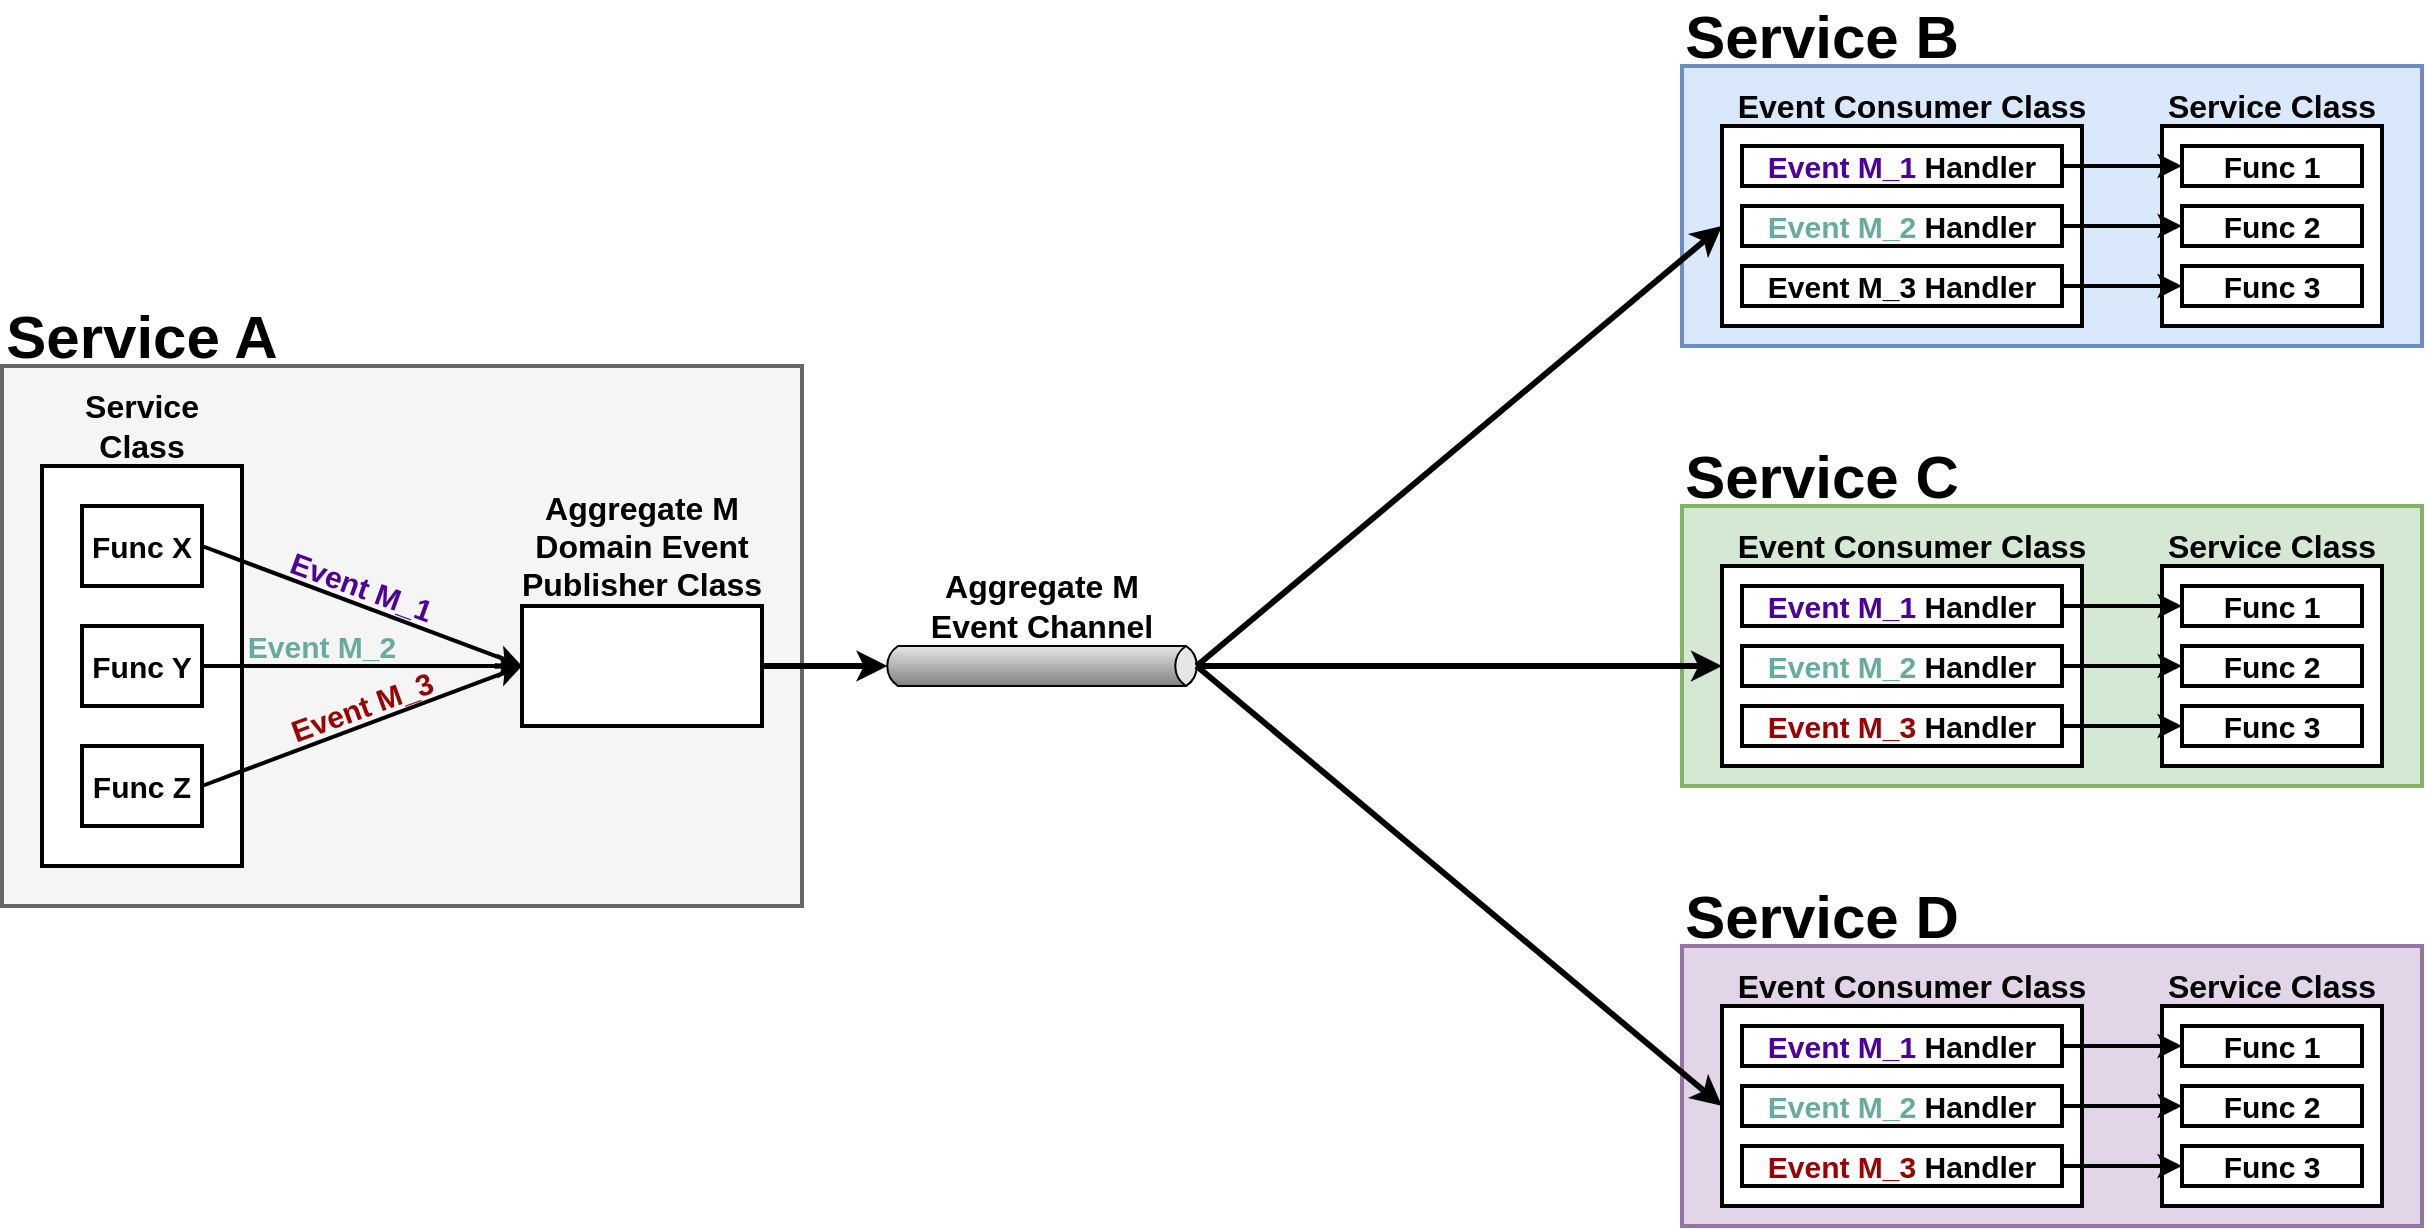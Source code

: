<mxfile version="12.9.9" type="device"><diagram id="GZInFui61jdbsOCQoQ04" name="Page-1"><mxGraphModel dx="1302" dy="1901" grid="1" gridSize="10" guides="1" tooltips="1" connect="1" arrows="1" fold="1" page="1" pageScale="1" pageWidth="1920" pageHeight="1200" math="0" shadow="0"><root><mxCell id="0"/><mxCell id="1" parent="0"/><mxCell id="4awok9ftY_Xgayei_34J-96" value="" style="rounded=0;whiteSpace=wrap;html=1;strokeWidth=2;fillColor=#dae8fc;strokeColor=#6c8ebf;" parent="1" vertex="1"><mxGeometry x="1280" y="-20" width="370" height="140" as="geometry"/></mxCell><mxCell id="4awok9ftY_Xgayei_34J-76" value="" style="rounded=0;whiteSpace=wrap;html=1;strokeWidth=2;fillColor=#f5f5f5;strokeColor=#666666;fontColor=#333333;" parent="1" vertex="1"><mxGeometry x="440" y="130" width="400" height="270" as="geometry"/></mxCell><mxCell id="4awok9ftY_Xgayei_34J-3" value="" style="rounded=0;whiteSpace=wrap;html=1;strokeWidth=2;" parent="1" vertex="1"><mxGeometry x="460" y="180" width="100" height="200" as="geometry"/></mxCell><mxCell id="4awok9ftY_Xgayei_34J-10" value="&lt;font style=&quot;font-size: 15px&quot;&gt;&lt;b&gt;Func X&lt;/b&gt;&lt;/font&gt;" style="rounded=0;whiteSpace=wrap;html=1;strokeWidth=2;" parent="1" vertex="1"><mxGeometry x="480" y="200" width="60" height="40" as="geometry"/></mxCell><mxCell id="4awok9ftY_Xgayei_34J-11" value="&lt;font style=&quot;font-size: 15px&quot;&gt;&lt;b&gt;Func Y&lt;/b&gt;&lt;/font&gt;" style="rounded=0;whiteSpace=wrap;html=1;strokeWidth=2;" parent="1" vertex="1"><mxGeometry x="480" y="260" width="60" height="40" as="geometry"/></mxCell><mxCell id="4awok9ftY_Xgayei_34J-12" value="&lt;font style=&quot;font-size: 15px&quot;&gt;&lt;b&gt;Func Z&lt;/b&gt;&lt;/font&gt;" style="rounded=0;whiteSpace=wrap;html=1;strokeWidth=2;" parent="1" vertex="1"><mxGeometry x="480" y="320" width="60" height="40" as="geometry"/></mxCell><mxCell id="4awok9ftY_Xgayei_34J-80" value="" style="strokeWidth=1;outlineConnect=0;dashed=0;align=center;html=1;fontSize=8;shape=mxgraph.eip.messageChannel;verticalLabelPosition=bottom;labelBackgroundColor=#ffffff;verticalAlign=top;" parent="1" vertex="1"><mxGeometry x="880" y="270" width="160" height="20" as="geometry"/></mxCell><mxCell id="4awok9ftY_Xgayei_34J-81" value="&lt;font style=&quot;font-size: 16px&quot;&gt;&lt;b&gt;Aggregate M Event Channel&lt;/b&gt;&lt;/font&gt;" style="text;html=1;strokeColor=none;fillColor=none;align=center;verticalAlign=middle;whiteSpace=wrap;rounded=0;" parent="1" vertex="1"><mxGeometry x="890" y="230" width="140" height="40" as="geometry"/></mxCell><mxCell id="4awok9ftY_Xgayei_34J-84" value="&lt;font size=&quot;1&quot;&gt;&lt;b style=&quot;font-size: 30px&quot;&gt;Service A&lt;/b&gt;&lt;/font&gt;" style="text;html=1;strokeColor=none;fillColor=none;align=center;verticalAlign=middle;whiteSpace=wrap;rounded=0;" parent="1" vertex="1"><mxGeometry x="440" y="100" width="140" height="30" as="geometry"/></mxCell><mxCell id="4awok9ftY_Xgayei_34J-91" value="" style="rounded=0;whiteSpace=wrap;html=1;strokeWidth=2;" parent="1" vertex="1"><mxGeometry x="1300" y="10" width="180" height="100" as="geometry"/></mxCell><mxCell id="4awok9ftY_Xgayei_34J-92" value="&lt;font style=&quot;font-size: 15px&quot;&gt;&lt;b&gt;&lt;font color=&quot;#4c0099&quot;&gt;Event M_1&lt;/font&gt; Handler&lt;/b&gt;&lt;/font&gt;" style="rounded=0;whiteSpace=wrap;html=1;strokeWidth=2;" parent="1" vertex="1"><mxGeometry x="1310" y="20" width="160" height="20" as="geometry"/></mxCell><mxCell id="4awok9ftY_Xgayei_34J-93" value="&lt;font style=&quot;font-size: 15px&quot;&gt;&lt;b&gt;&lt;font color=&quot;#67ab9f&quot;&gt;Event M_2&lt;/font&gt; Handler&lt;/b&gt;&lt;/font&gt;" style="rounded=0;whiteSpace=wrap;html=1;strokeWidth=2;" parent="1" vertex="1"><mxGeometry x="1310" y="50" width="160" height="20" as="geometry"/></mxCell><mxCell id="4awok9ftY_Xgayei_34J-94" value="&lt;font style=&quot;font-size: 15px&quot;&gt;&lt;b&gt;Event M_3 Handler&lt;/b&gt;&lt;/font&gt;" style="rounded=0;whiteSpace=wrap;html=1;strokeWidth=2;" parent="1" vertex="1"><mxGeometry x="1310" y="80" width="160" height="20" as="geometry"/></mxCell><mxCell id="4awok9ftY_Xgayei_34J-95" value="&lt;font style=&quot;font-size: 16px&quot;&gt;&lt;b&gt;Event Consumer Class&lt;/b&gt;&lt;/font&gt;" style="text;html=1;strokeColor=none;fillColor=none;align=center;verticalAlign=middle;whiteSpace=wrap;rounded=0;" parent="1" vertex="1"><mxGeometry x="1290" y="-10" width="210" height="20" as="geometry"/></mxCell><mxCell id="4awok9ftY_Xgayei_34J-97" value="&lt;font size=&quot;1&quot;&gt;&lt;b style=&quot;font-size: 30px&quot;&gt;Service B&lt;/b&gt;&lt;/font&gt;" style="text;html=1;strokeColor=none;fillColor=none;align=center;verticalAlign=middle;whiteSpace=wrap;rounded=0;" parent="1" vertex="1"><mxGeometry x="1280" y="-50" width="140" height="30" as="geometry"/></mxCell><mxCell id="4awok9ftY_Xgayei_34J-98" value="" style="rounded=0;whiteSpace=wrap;html=1;strokeWidth=2;" parent="1" vertex="1"><mxGeometry x="1520" y="10" width="110" height="100" as="geometry"/></mxCell><mxCell id="4awok9ftY_Xgayei_34J-99" value="&lt;font style=&quot;font-size: 16px&quot;&gt;&lt;b&gt;Service Class&lt;/b&gt;&lt;/font&gt;" style="text;html=1;strokeColor=none;fillColor=none;align=center;verticalAlign=middle;whiteSpace=wrap;rounded=0;" parent="1" vertex="1"><mxGeometry x="1520" y="-10" width="110" height="20" as="geometry"/></mxCell><mxCell id="4awok9ftY_Xgayei_34J-100" value="&lt;font style=&quot;font-size: 16px&quot;&gt;&lt;b&gt;Service&lt;br&gt;Class&lt;/b&gt;&lt;/font&gt;" style="text;html=1;strokeColor=none;fillColor=none;align=center;verticalAlign=middle;whiteSpace=wrap;rounded=0;" parent="1" vertex="1"><mxGeometry x="470" y="140" width="80" height="40" as="geometry"/></mxCell><mxCell id="4awok9ftY_Xgayei_34J-101" value="&lt;font style=&quot;font-size: 15px&quot;&gt;&lt;b&gt;Func 1&lt;/b&gt;&lt;/font&gt;" style="rounded=0;whiteSpace=wrap;html=1;strokeWidth=2;" parent="1" vertex="1"><mxGeometry x="1530" y="20" width="90" height="20" as="geometry"/></mxCell><mxCell id="4awok9ftY_Xgayei_34J-102" value="&lt;font style=&quot;font-size: 15px&quot;&gt;&lt;b&gt;Func 2&lt;/b&gt;&lt;/font&gt;" style="rounded=0;whiteSpace=wrap;html=1;strokeWidth=2;" parent="1" vertex="1"><mxGeometry x="1530" y="50" width="90" height="20" as="geometry"/></mxCell><mxCell id="4awok9ftY_Xgayei_34J-103" value="&lt;font style=&quot;font-size: 15px&quot;&gt;&lt;b&gt;Func 3&lt;/b&gt;&lt;/font&gt;" style="rounded=0;whiteSpace=wrap;html=1;strokeWidth=2;" parent="1" vertex="1"><mxGeometry x="1530" y="80" width="90" height="20" as="geometry"/></mxCell><mxCell id="4awok9ftY_Xgayei_34J-105" value="" style="rounded=0;whiteSpace=wrap;html=1;strokeWidth=2;fillColor=#d5e8d4;strokeColor=#82b366;" parent="1" vertex="1"><mxGeometry x="1280" y="200" width="370" height="140" as="geometry"/></mxCell><mxCell id="4awok9ftY_Xgayei_34J-106" value="" style="rounded=0;whiteSpace=wrap;html=1;strokeWidth=2;" parent="1" vertex="1"><mxGeometry x="1300" y="230" width="180" height="100" as="geometry"/></mxCell><mxCell id="4awok9ftY_Xgayei_34J-107" value="&lt;font style=&quot;font-size: 15px&quot;&gt;&lt;b&gt;&lt;font color=&quot;#4c0099&quot;&gt;Event M_1&lt;/font&gt; Handler&lt;/b&gt;&lt;/font&gt;" style="rounded=0;whiteSpace=wrap;html=1;strokeWidth=2;" parent="1" vertex="1"><mxGeometry x="1310" y="240" width="160" height="20" as="geometry"/></mxCell><mxCell id="4awok9ftY_Xgayei_34J-108" value="&lt;font style=&quot;font-size: 15px&quot;&gt;&lt;b&gt;&lt;font color=&quot;#67ab9f&quot;&gt;Event M_2&lt;/font&gt; Handler&lt;/b&gt;&lt;/font&gt;" style="rounded=0;whiteSpace=wrap;html=1;strokeWidth=2;" parent="1" vertex="1"><mxGeometry x="1310" y="270" width="160" height="20" as="geometry"/></mxCell><mxCell id="4awok9ftY_Xgayei_34J-109" value="&lt;font style=&quot;font-size: 15px&quot;&gt;&lt;b&gt;&lt;font color=&quot;#990000&quot;&gt;Event M_3&lt;/font&gt; Handler&lt;/b&gt;&lt;/font&gt;" style="rounded=0;whiteSpace=wrap;html=1;strokeWidth=2;" parent="1" vertex="1"><mxGeometry x="1310" y="300" width="160" height="20" as="geometry"/></mxCell><mxCell id="4awok9ftY_Xgayei_34J-110" value="&lt;font style=&quot;font-size: 16px&quot;&gt;&lt;b&gt;Event Consumer Class&lt;/b&gt;&lt;/font&gt;" style="text;html=1;strokeColor=none;fillColor=none;align=center;verticalAlign=middle;whiteSpace=wrap;rounded=0;" parent="1" vertex="1"><mxGeometry x="1290" y="210" width="210" height="20" as="geometry"/></mxCell><mxCell id="4awok9ftY_Xgayei_34J-111" value="&lt;font size=&quot;1&quot;&gt;&lt;b style=&quot;font-size: 30px&quot;&gt;Service C&lt;/b&gt;&lt;/font&gt;" style="text;html=1;strokeColor=none;fillColor=none;align=center;verticalAlign=middle;whiteSpace=wrap;rounded=0;" parent="1" vertex="1"><mxGeometry x="1280" y="170" width="140" height="30" as="geometry"/></mxCell><mxCell id="4awok9ftY_Xgayei_34J-112" value="" style="rounded=0;whiteSpace=wrap;html=1;strokeWidth=2;" parent="1" vertex="1"><mxGeometry x="1520" y="230" width="110" height="100" as="geometry"/></mxCell><mxCell id="4awok9ftY_Xgayei_34J-113" value="&lt;font style=&quot;font-size: 16px&quot;&gt;&lt;b&gt;Service Class&lt;/b&gt;&lt;/font&gt;" style="text;html=1;strokeColor=none;fillColor=none;align=center;verticalAlign=middle;whiteSpace=wrap;rounded=0;" parent="1" vertex="1"><mxGeometry x="1520" y="210" width="110" height="20" as="geometry"/></mxCell><mxCell id="4awok9ftY_Xgayei_34J-114" value="&lt;font style=&quot;font-size: 15px&quot;&gt;&lt;b&gt;Func 1&lt;/b&gt;&lt;/font&gt;" style="rounded=0;whiteSpace=wrap;html=1;strokeWidth=2;" parent="1" vertex="1"><mxGeometry x="1530" y="240" width="90" height="20" as="geometry"/></mxCell><mxCell id="4awok9ftY_Xgayei_34J-115" value="&lt;font style=&quot;font-size: 15px&quot;&gt;&lt;b&gt;Func 2&lt;/b&gt;&lt;/font&gt;" style="rounded=0;whiteSpace=wrap;html=1;strokeWidth=2;" parent="1" vertex="1"><mxGeometry x="1530" y="270" width="90" height="20" as="geometry"/></mxCell><mxCell id="4awok9ftY_Xgayei_34J-116" value="&lt;font style=&quot;font-size: 15px&quot;&gt;&lt;b&gt;Func 3&lt;/b&gt;&lt;/font&gt;" style="rounded=0;whiteSpace=wrap;html=1;strokeWidth=2;" parent="1" vertex="1"><mxGeometry x="1530" y="300" width="90" height="20" as="geometry"/></mxCell><mxCell id="4awok9ftY_Xgayei_34J-117" value="" style="rounded=0;whiteSpace=wrap;html=1;strokeWidth=2;fillColor=#e1d5e7;strokeColor=#9673a6;" parent="1" vertex="1"><mxGeometry x="1280" y="420" width="370" height="140" as="geometry"/></mxCell><mxCell id="4awok9ftY_Xgayei_34J-118" value="" style="rounded=0;whiteSpace=wrap;html=1;strokeWidth=2;" parent="1" vertex="1"><mxGeometry x="1300" y="450" width="180" height="100" as="geometry"/></mxCell><mxCell id="4awok9ftY_Xgayei_34J-119" value="&lt;font style=&quot;font-size: 15px&quot;&gt;&lt;b&gt;&lt;font color=&quot;#4c0099&quot;&gt;Event M_1&lt;/font&gt; Handler&lt;/b&gt;&lt;/font&gt;" style="rounded=0;whiteSpace=wrap;html=1;strokeWidth=2;" parent="1" vertex="1"><mxGeometry x="1310" y="460" width="160" height="20" as="geometry"/></mxCell><mxCell id="4awok9ftY_Xgayei_34J-120" value="&lt;font style=&quot;font-size: 15px&quot;&gt;&lt;b&gt;&lt;font color=&quot;#67ab9f&quot;&gt;Event M_2&lt;/font&gt; Handler&lt;/b&gt;&lt;/font&gt;" style="rounded=0;whiteSpace=wrap;html=1;strokeWidth=2;" parent="1" vertex="1"><mxGeometry x="1310" y="490" width="160" height="20" as="geometry"/></mxCell><mxCell id="4awok9ftY_Xgayei_34J-121" value="&lt;font style=&quot;font-size: 15px&quot;&gt;&lt;b&gt;&lt;font color=&quot;#990000&quot;&gt;Event M_3&lt;/font&gt; Handler&lt;/b&gt;&lt;/font&gt;" style="rounded=0;whiteSpace=wrap;html=1;strokeWidth=2;" parent="1" vertex="1"><mxGeometry x="1310" y="520" width="160" height="20" as="geometry"/></mxCell><mxCell id="4awok9ftY_Xgayei_34J-122" value="&lt;span style=&quot;font-size: 16px&quot;&gt;&lt;b&gt;Event Consumer Class&lt;/b&gt;&lt;/span&gt;" style="text;html=1;strokeColor=none;fillColor=none;align=center;verticalAlign=middle;whiteSpace=wrap;rounded=0;" parent="1" vertex="1"><mxGeometry x="1290" y="430" width="210" height="20" as="geometry"/></mxCell><mxCell id="4awok9ftY_Xgayei_34J-123" value="&lt;font size=&quot;1&quot;&gt;&lt;b style=&quot;font-size: 30px&quot;&gt;Service D&lt;/b&gt;&lt;/font&gt;" style="text;html=1;strokeColor=none;fillColor=none;align=center;verticalAlign=middle;whiteSpace=wrap;rounded=0;" parent="1" vertex="1"><mxGeometry x="1280" y="390" width="140" height="30" as="geometry"/></mxCell><mxCell id="4awok9ftY_Xgayei_34J-124" value="" style="rounded=0;whiteSpace=wrap;html=1;strokeWidth=2;" parent="1" vertex="1"><mxGeometry x="1520" y="450" width="110" height="100" as="geometry"/></mxCell><mxCell id="4awok9ftY_Xgayei_34J-125" value="&lt;font style=&quot;font-size: 16px&quot;&gt;&lt;b&gt;Service Class&lt;/b&gt;&lt;/font&gt;" style="text;html=1;strokeColor=none;fillColor=none;align=center;verticalAlign=middle;whiteSpace=wrap;rounded=0;" parent="1" vertex="1"><mxGeometry x="1520" y="430" width="110" height="20" as="geometry"/></mxCell><mxCell id="4awok9ftY_Xgayei_34J-126" value="&lt;font style=&quot;font-size: 15px&quot;&gt;&lt;b&gt;Func 1&lt;/b&gt;&lt;/font&gt;" style="rounded=0;whiteSpace=wrap;html=1;strokeWidth=2;" parent="1" vertex="1"><mxGeometry x="1530" y="460" width="90" height="20" as="geometry"/></mxCell><mxCell id="4awok9ftY_Xgayei_34J-127" value="&lt;font style=&quot;font-size: 15px&quot;&gt;&lt;b&gt;Func 2&lt;/b&gt;&lt;/font&gt;" style="rounded=0;whiteSpace=wrap;html=1;strokeWidth=2;" parent="1" vertex="1"><mxGeometry x="1530" y="490" width="90" height="20" as="geometry"/></mxCell><mxCell id="4awok9ftY_Xgayei_34J-128" value="&lt;font style=&quot;font-size: 15px&quot;&gt;&lt;b&gt;Func 3&lt;/b&gt;&lt;/font&gt;" style="rounded=0;whiteSpace=wrap;html=1;strokeWidth=2;" parent="1" vertex="1"><mxGeometry x="1530" y="520" width="90" height="20" as="geometry"/></mxCell><mxCell id="4awok9ftY_Xgayei_34J-129" value="" style="endArrow=classic;html=1;strokeWidth=2;entryX=0;entryY=0.5;entryDx=0;entryDy=0;exitX=1;exitY=0.5;exitDx=0;exitDy=0;" parent="1" source="4awok9ftY_Xgayei_34J-92" target="4awok9ftY_Xgayei_34J-101" edge="1"><mxGeometry width="50" height="50" relative="1" as="geometry"><mxPoint x="1230" y="310" as="sourcePoint"/><mxPoint x="1280" y="260" as="targetPoint"/></mxGeometry></mxCell><mxCell id="4awok9ftY_Xgayei_34J-130" value="" style="endArrow=classic;html=1;strokeWidth=2;entryX=0;entryY=0.5;entryDx=0;entryDy=0;exitX=1;exitY=0.5;exitDx=0;exitDy=0;" parent="1" source="4awok9ftY_Xgayei_34J-93" target="4awok9ftY_Xgayei_34J-102" edge="1"><mxGeometry width="50" height="50" relative="1" as="geometry"><mxPoint x="1380" y="310" as="sourcePoint"/><mxPoint x="1430" y="260" as="targetPoint"/></mxGeometry></mxCell><mxCell id="4awok9ftY_Xgayei_34J-131" value="" style="endArrow=classic;html=1;strokeWidth=2;entryX=0;entryY=0.5;entryDx=0;entryDy=0;exitX=1;exitY=0.5;exitDx=0;exitDy=0;" parent="1" source="4awok9ftY_Xgayei_34J-94" target="4awok9ftY_Xgayei_34J-103" edge="1"><mxGeometry width="50" height="50" relative="1" as="geometry"><mxPoint x="1380" y="310" as="sourcePoint"/><mxPoint x="1430" y="260" as="targetPoint"/></mxGeometry></mxCell><mxCell id="4awok9ftY_Xgayei_34J-132" value="" style="endArrow=classic;html=1;strokeWidth=2;entryX=0;entryY=0.5;entryDx=0;entryDy=0;exitX=1;exitY=0.5;exitDx=0;exitDy=0;" parent="1" source="4awok9ftY_Xgayei_34J-107" target="4awok9ftY_Xgayei_34J-114" edge="1"><mxGeometry width="50" height="50" relative="1" as="geometry"><mxPoint x="1410" y="310" as="sourcePoint"/><mxPoint x="1460" y="260" as="targetPoint"/></mxGeometry></mxCell><mxCell id="4awok9ftY_Xgayei_34J-133" value="" style="endArrow=classic;html=1;strokeWidth=2;entryX=0;entryY=0.5;entryDx=0;entryDy=0;exitX=1;exitY=0.5;exitDx=0;exitDy=0;" parent="1" source="4awok9ftY_Xgayei_34J-108" target="4awok9ftY_Xgayei_34J-115" edge="1"><mxGeometry width="50" height="50" relative="1" as="geometry"><mxPoint x="1410" y="310" as="sourcePoint"/><mxPoint x="1460" y="260" as="targetPoint"/></mxGeometry></mxCell><mxCell id="4awok9ftY_Xgayei_34J-134" value="" style="endArrow=classic;html=1;strokeWidth=2;entryX=0;entryY=0.5;entryDx=0;entryDy=0;exitX=1;exitY=0.5;exitDx=0;exitDy=0;" parent="1" source="4awok9ftY_Xgayei_34J-109" target="4awok9ftY_Xgayei_34J-116" edge="1"><mxGeometry width="50" height="50" relative="1" as="geometry"><mxPoint x="1500" y="390" as="sourcePoint"/><mxPoint x="1460" y="260" as="targetPoint"/></mxGeometry></mxCell><mxCell id="4awok9ftY_Xgayei_34J-135" value="" style="endArrow=classic;html=1;strokeWidth=2;entryX=0;entryY=0.5;entryDx=0;entryDy=0;exitX=1;exitY=0.5;exitDx=0;exitDy=0;" parent="1" source="4awok9ftY_Xgayei_34J-119" target="4awok9ftY_Xgayei_34J-126" edge="1"><mxGeometry width="50" height="50" relative="1" as="geometry"><mxPoint x="1410" y="310" as="sourcePoint"/><mxPoint x="1460" y="260" as="targetPoint"/></mxGeometry></mxCell><mxCell id="4awok9ftY_Xgayei_34J-136" value="" style="endArrow=classic;html=1;strokeWidth=2;entryX=0;entryY=0.5;entryDx=0;entryDy=0;exitX=1;exitY=0.5;exitDx=0;exitDy=0;" parent="1" source="4awok9ftY_Xgayei_34J-120" target="4awok9ftY_Xgayei_34J-127" edge="1"><mxGeometry width="50" height="50" relative="1" as="geometry"><mxPoint x="1410" y="310" as="sourcePoint"/><mxPoint x="1460" y="260" as="targetPoint"/></mxGeometry></mxCell><mxCell id="4awok9ftY_Xgayei_34J-137" value="" style="endArrow=classic;html=1;strokeWidth=2;exitX=1;exitY=0.5;exitDx=0;exitDy=0;entryX=0;entryY=0.5;entryDx=0;entryDy=0;" parent="1" source="4awok9ftY_Xgayei_34J-121" target="4awok9ftY_Xgayei_34J-128" edge="1"><mxGeometry width="50" height="50" relative="1" as="geometry"><mxPoint x="1340" y="310" as="sourcePoint"/><mxPoint x="1390" y="260" as="targetPoint"/></mxGeometry></mxCell><mxCell id="4awok9ftY_Xgayei_34J-138" value="" style="endArrow=classic;html=1;strokeWidth=3;exitX=1;exitY=0.5;exitDx=-2.7;exitDy=0;entryX=0;entryY=0.5;entryDx=0;entryDy=0;exitPerimeter=0;" parent="1" source="4awok9ftY_Xgayei_34J-80" target="4awok9ftY_Xgayei_34J-106" edge="1"><mxGeometry width="50" height="50" relative="1" as="geometry"><mxPoint x="1177.3" y="280" as="sourcePoint"/><mxPoint x="1222.7" y="340" as="targetPoint"/></mxGeometry></mxCell><mxCell id="4awok9ftY_Xgayei_34J-139" value="" style="endArrow=classic;html=1;strokeWidth=3;exitX=1;exitY=0.5;exitDx=-2.7;exitDy=0;entryX=0;entryY=0.5;entryDx=0;entryDy=0;exitPerimeter=0;" parent="1" source="4awok9ftY_Xgayei_34J-80" target="4awok9ftY_Xgayei_34J-118" edge="1"><mxGeometry width="50" height="50" relative="1" as="geometry"><mxPoint x="1177.3" y="500" as="sourcePoint"/><mxPoint x="1302.7" y="400" as="targetPoint"/></mxGeometry></mxCell><mxCell id="4awok9ftY_Xgayei_34J-140" value="" style="endArrow=classic;html=1;strokeWidth=3;exitX=1;exitY=0.5;exitDx=-2.7;exitDy=0;entryX=0;entryY=0.5;entryDx=0;entryDy=0;exitPerimeter=0;" parent="1" source="4awok9ftY_Xgayei_34J-80" target="4awok9ftY_Xgayei_34J-91" edge="1"><mxGeometry width="50" height="50" relative="1" as="geometry"><mxPoint x="1200" y="160" as="sourcePoint"/><mxPoint x="1322.7" y="160" as="targetPoint"/></mxGeometry></mxCell><mxCell id="x24U-ZmHhr7e7fIPS7tB-1" value="" style="rounded=0;whiteSpace=wrap;html=1;strokeWidth=2;" vertex="1" parent="1"><mxGeometry x="700" y="250" width="120" height="60" as="geometry"/></mxCell><mxCell id="x24U-ZmHhr7e7fIPS7tB-2" value="&lt;span style=&quot;font-size: 16px&quot;&gt;&lt;b&gt;Aggregate M Domain Event Publisher Class&lt;/b&gt;&lt;/span&gt;" style="text;html=1;strokeColor=none;fillColor=none;align=center;verticalAlign=middle;whiteSpace=wrap;rounded=0;" vertex="1" parent="1"><mxGeometry x="690" y="190" width="140" height="60" as="geometry"/></mxCell><mxCell id="x24U-ZmHhr7e7fIPS7tB-5" value="" style="endArrow=classic;html=1;strokeWidth=2;exitX=1;exitY=0.5;exitDx=0;exitDy=0;entryX=0;entryY=0.5;entryDx=0;entryDy=0;" edge="1" parent="1" source="4awok9ftY_Xgayei_34J-10" target="x24U-ZmHhr7e7fIPS7tB-1"><mxGeometry width="50" height="50" relative="1" as="geometry"><mxPoint x="900" y="190" as="sourcePoint"/><mxPoint x="950" y="140" as="targetPoint"/></mxGeometry></mxCell><mxCell id="x24U-ZmHhr7e7fIPS7tB-7" value="" style="endArrow=classic;html=1;strokeWidth=2;exitX=1;exitY=0.5;exitDx=0;exitDy=0;entryX=0;entryY=0.5;entryDx=0;entryDy=0;" edge="1" parent="1" source="4awok9ftY_Xgayei_34J-11" target="x24U-ZmHhr7e7fIPS7tB-1"><mxGeometry width="50" height="50" relative="1" as="geometry"><mxPoint x="590" y="230" as="sourcePoint"/><mxPoint x="710" y="290" as="targetPoint"/></mxGeometry></mxCell><mxCell id="x24U-ZmHhr7e7fIPS7tB-8" value="" style="endArrow=classic;html=1;strokeWidth=2;exitX=1;exitY=0.5;exitDx=0;exitDy=0;entryX=0;entryY=0.5;entryDx=0;entryDy=0;" edge="1" parent="1" source="4awok9ftY_Xgayei_34J-12" target="x24U-ZmHhr7e7fIPS7tB-1"><mxGeometry width="50" height="50" relative="1" as="geometry"><mxPoint x="590" y="290" as="sourcePoint"/><mxPoint x="710" y="290" as="targetPoint"/></mxGeometry></mxCell><mxCell id="x24U-ZmHhr7e7fIPS7tB-9" value="" style="endArrow=classic;html=1;strokeWidth=3;exitX=1;exitY=0.5;exitDx=0;exitDy=0;entryX=0;entryY=0.5;entryDx=2.7;entryDy=0;entryPerimeter=0;" edge="1" parent="1" source="x24U-ZmHhr7e7fIPS7tB-1" target="4awok9ftY_Xgayei_34J-80"><mxGeometry width="50" height="50" relative="1" as="geometry"><mxPoint x="1187.3" y="290" as="sourcePoint"/><mxPoint x="900" y="350" as="targetPoint"/></mxGeometry></mxCell><mxCell id="x24U-ZmHhr7e7fIPS7tB-10" value="&lt;font style=&quot;font-size: 15px&quot; color=&quot;#4c0099&quot;&gt;&lt;b&gt;Event M_1&lt;/b&gt;&lt;/font&gt;" style="text;html=1;strokeColor=none;fillColor=none;align=center;verticalAlign=middle;whiteSpace=wrap;rounded=0;rotation=20;" vertex="1" parent="1"><mxGeometry x="580" y="230" width="80" height="20" as="geometry"/></mxCell><mxCell id="x24U-ZmHhr7e7fIPS7tB-12" value="&lt;font style=&quot;font-size: 15px&quot; color=&quot;#67ab9f&quot;&gt;&lt;b&gt;Event M_2&lt;/b&gt;&lt;/font&gt;" style="text;html=1;strokeColor=none;fillColor=none;align=center;verticalAlign=middle;whiteSpace=wrap;rounded=0;" vertex="1" parent="1"><mxGeometry x="560" y="260" width="80" height="20" as="geometry"/></mxCell><mxCell id="x24U-ZmHhr7e7fIPS7tB-13" value="&lt;font style=&quot;font-size: 15px&quot; color=&quot;#990000&quot;&gt;&lt;b&gt;Event M_3&lt;/b&gt;&lt;/font&gt;" style="text;html=1;strokeColor=none;fillColor=none;align=center;verticalAlign=middle;whiteSpace=wrap;rounded=0;rotation=340;" vertex="1" parent="1"><mxGeometry x="580" y="290" width="80" height="20" as="geometry"/></mxCell></root></mxGraphModel></diagram></mxfile>